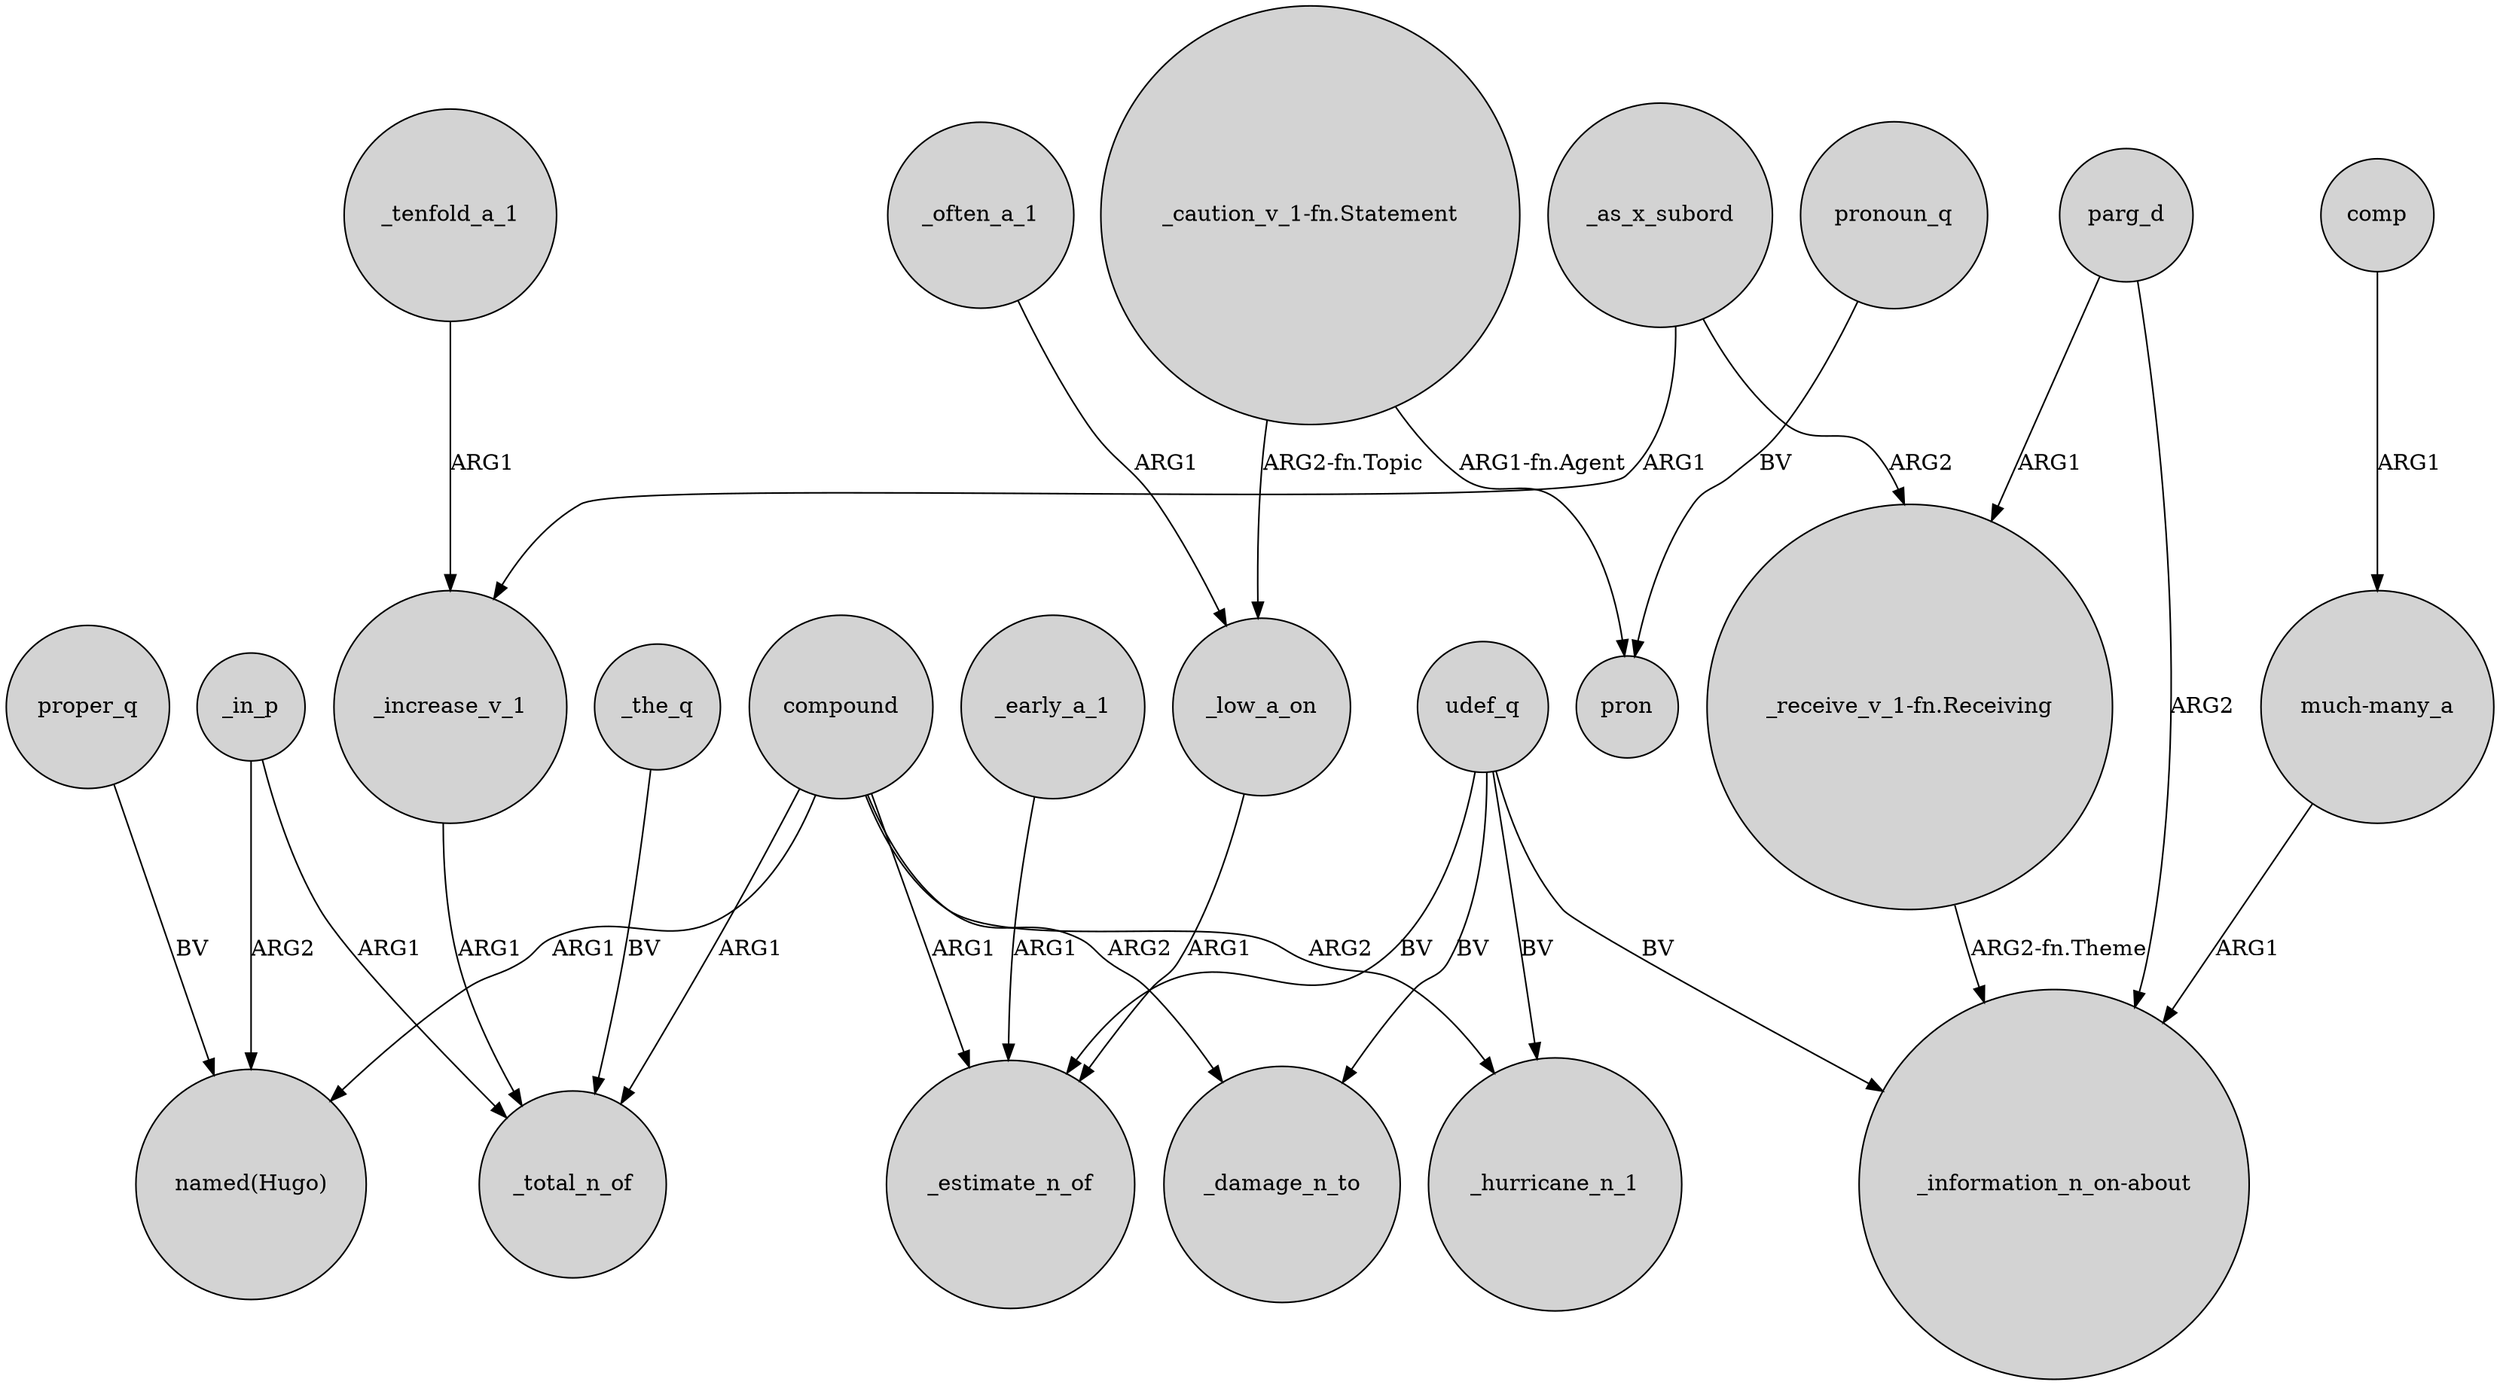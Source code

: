 digraph {
	node [shape=circle style=filled]
	_early_a_1 -> _estimate_n_of [label=ARG1]
	"_receive_v_1-fn.Receiving" -> "_information_n_on-about" [label="ARG2-fn.Theme"]
	"_caution_v_1-fn.Statement" -> pron [label="ARG1-fn.Agent"]
	compound -> _estimate_n_of [label=ARG1]
	compound -> "named(Hugo)" [label=ARG1]
	parg_d -> "_receive_v_1-fn.Receiving" [label=ARG1]
	_the_q -> _total_n_of [label=BV]
	_as_x_subord -> _increase_v_1 [label=ARG1]
	compound -> _total_n_of [label=ARG1]
	_as_x_subord -> "_receive_v_1-fn.Receiving" [label=ARG2]
	udef_q -> "_information_n_on-about" [label=BV]
	_in_p -> "named(Hugo)" [label=ARG2]
	pronoun_q -> pron [label=BV]
	udef_q -> _hurricane_n_1 [label=BV]
	_increase_v_1 -> _total_n_of [label=ARG1]
	comp -> "much-many_a" [label=ARG1]
	compound -> _damage_n_to [label=ARG2]
	udef_q -> _estimate_n_of [label=BV]
	_in_p -> _total_n_of [label=ARG1]
	udef_q -> _damage_n_to [label=BV]
	_low_a_on -> _estimate_n_of [label=ARG1]
	"_caution_v_1-fn.Statement" -> _low_a_on [label="ARG2-fn.Topic"]
	"much-many_a" -> "_information_n_on-about" [label=ARG1]
	_often_a_1 -> _low_a_on [label=ARG1]
	proper_q -> "named(Hugo)" [label=BV]
	_tenfold_a_1 -> _increase_v_1 [label=ARG1]
	compound -> _hurricane_n_1 [label=ARG2]
	parg_d -> "_information_n_on-about" [label=ARG2]
}
